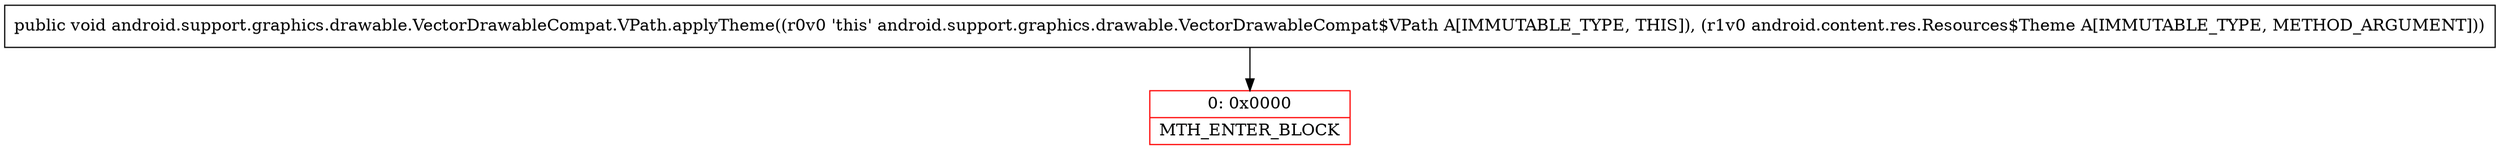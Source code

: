 digraph "CFG forandroid.support.graphics.drawable.VectorDrawableCompat.VPath.applyTheme(Landroid\/content\/res\/Resources$Theme;)V" {
subgraph cluster_Region_1867989854 {
label = "R(0)";
node [shape=record,color=blue];
}
Node_0 [shape=record,color=red,label="{0\:\ 0x0000|MTH_ENTER_BLOCK\l}"];
MethodNode[shape=record,label="{public void android.support.graphics.drawable.VectorDrawableCompat.VPath.applyTheme((r0v0 'this' android.support.graphics.drawable.VectorDrawableCompat$VPath A[IMMUTABLE_TYPE, THIS]), (r1v0 android.content.res.Resources$Theme A[IMMUTABLE_TYPE, METHOD_ARGUMENT])) }"];
MethodNode -> Node_0;
}

